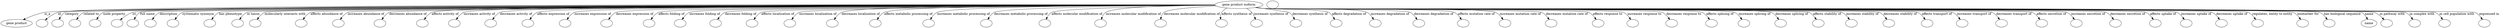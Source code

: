 digraph {
	graph [bb="0,0,9263.6,122"];
	node [label="\N"];
	"gene product isoform"	 [height=0.5,
		label="gene product isoform",
		pos="4633,104",
		width=2.3819];
	"gene product"	 [height=0.5,
		pos="56.025,18",
		width=1.5563];
	"gene product isoform" -> "gene product"	 [label=is_a,
		lp="193.3,61",
		pos="e,85.486,33.379 4546.9,103.74 3937.3,101.88 292.66,89.808 181.47,68 151.21,62.064 118.93,49.028 94.689,37.754"];
	id	 [color=black,
		height=0.5,
		label="",
		pos="157.03,18",
		width=0.75];
	"gene product isoform" -> id	 [color=black,
		label=id,
		lp="244.47,61",
		pos="e,174.04,32.368 4547,103.94 3942,103.4 345.57,98.93 238.14,68 217.8,62.147 197.54,49.662 182.36,38.633",
		style=solid];
	category	 [color=black,
		height=0.5,
		label="",
		pos="229.03,18",
		width=0.75];
	"gene product isoform" -> category	 [color=black,
		label=category,
		lp="295.12,61",
		pos="e,238.18,35.327 4547,103.78 3939.5,102.19 321.01,91.706 270.83,68 259.87,62.819 250.75,53.212 243.87,43.792",
		style=solid];
	"related to"	 [color=black,
		height=0.5,
		label="",
		pos="301.03,18",
		width=0.75];
	"gene product isoform" -> "related to"	 [color=black,
		label="related to",
		lp="366.26,61",
		pos="e,309.13,35.288 4546.9,103.79 3944.7,102.28 388.43,92.296 339.55,68 329.14,62.825 320.74,53.351 314.48,44.031",
		style=solid];
	"node property"	 [color=black,
		height=0.5,
		label="",
		pos="374.03,18",
		width=0.75];
	"gene product isoform" -> "node property"	 [color=black,
		label="node property",
		lp="452.1,61",
		pos="e,382.23,35.291 4546.9,103.78 3950.8,102.17 460.93,91.766 412.88,68 402.43,62.829 393.97,53.356 387.64,44.036",
		style=solid];
	iri	 [color=black,
		height=0.5,
		label="",
		pos="446.03,18",
		width=0.75];
	"gene product isoform" -> iri	 [color=black,
		label=iri,
		lp="531.25,61",
		pos="e,462.43,32.359 4547.1,103.9 3965.5,103.15 624.48,97.569 524.58,68 504.76,62.131 485.13,49.646 470.46,38.621",
		style=solid];
	"full name"	 [color=black,
		height=0.5,
		label="",
		pos="518.03,18",
		width=0.75];
	"gene product isoform" -> "full name"	 [color=black,
		label="full name",
		lp="584.65,61",
		pos="e,526.52,35.301 4547.1,103.75 3963.5,101.95 604.21,90.668 557.77,68 547.09,62.787 538.38,53.174 531.87,43.759",
		style=solid];
	description	 [color=black,
		height=0.5,
		label="",
		pos="590.03,18",
		width=0.75];
	"gene product isoform" -> description	 [color=black,
		label=description,
		lp="664.13,61",
		pos="e,599.49,35.334 4547.3,103.71 3970.6,101.72 678.77,89.406 632.82,68 621.72,62.828 612.41,53.222 605.34,43.801",
		style=solid];
	"systematic synonym"	 [color=black,
		height=0.5,
		label="",
		pos="672.03,18",
		width=0.75];
	"gene product isoform" -> "systematic synonym"	 [color=black,
		label="systematic synonym",
		lp="775.99,61",
		pos="e,682.18,34.869 4546.8,103.67 3976.2,101.46 763.37,88.101 718.09,68 706.24,62.741 696.08,52.791 688.34,43.144",
		style=solid];
	"has phenotype"	 [color=black,
		height=0.5,
		label="",
		pos="809.03,18",
		width=0.75];
	"gene product isoform" -> "has phenotype"	 [color=black,
		label="has phenotype",
		lp="895.27,61",
		pos="e,819.02,34.863 4547.2,103.65 3989.1,101.31 898.12,87.506 854.55,68 842.78,62.732 832.73,52.782 825.09,43.136",
		style=solid];
	"in taxon"	 [color=black,
		height=0.5,
		label="",
		pos="910.03,18",
		width=0.75];
	"gene product isoform" -> "in taxon"	 [color=black,
		label="in taxon",
		lp="981.77,61",
		pos="e,920.93,34.887 4546.9,103.61 3997.2,101.05 1001.1,86.271 958.53,68 946.2,62.711 935.45,52.617 927.22,42.875",
		style=solid];
	"molecularly interacts with"	 [color=black,
		height=0.5,
		label="",
		pos="982.03,18",
		width=0.75];
	"gene product isoform" -> "molecularly interacts with"	 [color=black,
		label="molecularly interacts with",
		lp="1099.1,61",
		pos="e,991.82,35.34 4547.2,103.62 4004,101.16 1067.2,86.976 1025.9,68 1014.5,62.783 1004.9,53.034 997.62,43.52",
		style=solid];
	"affects abundance of"	 [color=black,
		height=0.5,
		label="",
		pos="1149,18",
		width=0.75];
	"gene product isoform" -> "affects abundance of"	 [color=black,
		label="affects abundance of",
		lp="1253.8,61",
		pos="e,1159.3,34.867 4547,103.56 4018.6,100.81 1235,85.481 1195.5,68 1183.6,62.737 1173.3,52.787 1165.5,43.141",
		style=solid];
	"increases abundance of"	 [color=black,
		height=0.5,
		label="",
		pos="1288,18",
		width=0.75];
	"gene product isoform" -> "increases abundance of"	 [color=black,
		label="increases abundance of",
		lp="1399.9,61",
		pos="e,1298.2,34.863 4547.1,103.52 4031.9,100.62 1372,84.797 1334.2,68 1322.3,62.732 1312.2,52.781 1304.4,43.135",
		style=solid];
	"decreases abundance of"	 [color=black,
		height=0.5,
		label="",
		pos="1441,18",
		width=0.75];
	"gene product isoform" -> "decreases abundance of"	 [color=black,
		label="decreases abundance of",
		lp="1553.1,61",
		pos="e,1451.1,34.857 4546.9,103.95 4049.1,103.57 1558.7,100.07 1486.9,68 1475.1,62.725 1465,52.773 1457.2,43.129",
		style=solid];
	"affects activity of"	 [color=black,
		height=0.5,
		label="",
		pos="1596,18",
		width=0.75];
	"gene product isoform" -> "affects activity of"	 [color=black,
		label="affects activity of",
		lp="1691.9,61",
		pos="e,1606.3,34.858 4546.9,103.9 4063.8,103.2 1710.4,98.256 1642.3,68 1630.4,62.726 1620.2,52.775 1612.5,43.13",
		style=solid];
	"increases activity of"	 [color=black,
		height=0.5,
		label="",
		pos="1717,18",
		width=0.75];
	"gene product isoform" -> "increases activity of"	 [color=black,
		label="increases activity of",
		lp="1820,61",
		pos="e,1727.2,34.854 4546.9,103.85 4075.8,102.94 1828.2,97.066 1763.1,68 1751.2,62.721 1741.1,52.768 1733.3,43.124",
		style=solid];
	"decreases activity of"	 [color=black,
		height=0.5,
		label="",
		pos="1852,18",
		width=0.75];
	"gene product isoform" -> "decreases activity of"	 [color=black,
		label="decreases activity of",
		lp="1955.2,61",
		pos="e,1862.1,34.848 4547.3,103.8 4090.2,102.64 1959.6,95.755 1897.7,68 1886,62.713 1875.9,52.76 1868.2,43.117",
		style=solid];
	"affects expression of"	 [color=black,
		height=0.5,
		label="",
		pos="1989,18",
		width=0.75];
	"gene product isoform" -> "affects expression of"	 [color=black,
		label="affects expression of",
		lp="2093.8,61",
		pos="e,1999.3,34.851 4547.3,103.73 4104.3,102.25 2094.1,94.076 2035.4,68 2023.5,62.717 2013.3,52.764 2005.5,43.121",
		style=solid];
	"increases expression of"	 [color=black,
		height=0.5,
		label="",
		pos="2128,18",
		width=0.75];
	"gene product isoform" -> "increases expression of"	 [color=black,
		label="increases expression of",
		lp="2239.9,61",
		pos="e,2138.2,34.845 4547.3,103.67 4119,101.9 2229.5,92.691 2174.2,68 2162.3,62.709 2152.2,52.756 2144.4,43.114",
		style=solid];
	"decreases expression of"	 [color=black,
		height=0.5,
		label="",
		pos="2281,18",
		width=0.75];
	"gene product isoform" -> "decreases expression of"	 [color=black,
		label="decreases expression of",
		lp="2393.1,61",
		pos="e,2291.1,34.838 4547.2,103.59 4135.3,101.48 2378.4,91.171 2326.9,68 2315.1,62.7 2305,52.745 2297.3,43.104",
		style=solid];
	"affects folding of"	 [color=black,
		height=0.5,
		label="",
		pos="2436,18",
		width=0.75];
	"gene product isoform" -> "affects folding of"	 [color=black,
		label="affects folding of",
		lp="2530.1,61",
		pos="e,2446.1,34.833 4547.2,103.49 4152.5,101.01 2529.7,89.532 2481.9,68 2470.1,62.694 2460,52.737 2452.3,43.098",
		style=solid];
	"increases folding of"	 [color=black,
		height=0.5,
		label="",
		pos="2555,18",
		width=0.75];
	"gene product isoform" -> "increases folding of"	 [color=black,
		label="increases folding of",
		lp="2656.2,61",
		pos="e,2565.1,34.827 4547.2,103.4 4166.2,100.64 2645.6,88.342 2600.6,68 2588.9,62.685 2578.8,52.728 2571.1,43.09",
		style=solid];
	"decreases folding of"	 [color=black,
		height=0.5,
		label="",
		pos="2688,18",
		width=0.75];
	"gene product isoform" -> "decreases folding of"	 [color=black,
		label="decreases folding of",
		lp="2790.4,61",
		pos="e,2698,34.818 4547.3,103.3 4182.4,100.2 2775.1,87.019 2733.3,68 2721.6,62.674 2711.6,52.715 2704,43.079",
		style=solid];
	"affects localization of"	 [color=black,
		height=0.5,
		label="",
		pos="2824,18",
		width=0.75];
	"gene product isoform" -> "affects localization of"	 [color=black,
		label="affects localization of",
		lp="2929.5,61",
		pos="e,2833.9,34.809 4547.4,103.17 4199.3,99.7 2907.5,85.647 2869,68 2857.3,62.662 2847.4,52.702 2839.9,43.067",
		style=solid];
	"increases localization of"	 [color=black,
		height=0.5,
		label="",
		pos="2968,18",
		width=0.75];
	"gene product isoform" -> "increases localization of"	 [color=black,
		label="increases localization of",
		lp="3080.7,61",
		pos="e,2977.8,34.799 4547.2,103.01 4217.3,99.113 3047.9,84.17 3012.8,68 3001.1,62.649 2991.3,52.686 2983.8,43.054",
		style=solid];
	"decreases localization of"	 [color=black,
		height=0.5,
		label="",
		pos="3126,18",
		width=0.75];
	"gene product isoform" -> "decreases localization of"	 [color=black,
		label="decreases localization of",
		lp="3239.8,61",
		pos="e,3136,35.279 4547.2,103.77 4243.3,102.72 3233,97.051 3170.4,68 3159,62.707 3149.3,52.946 3141.9,43.444",
		style=solid];
	"affects metabolic processing of"	 [color=black,
		height=0.5,
		label="",
		pos="3287,18",
		width=0.75];
	"gene product isoform" -> "affects metabolic processing of"	 [color=black,
		label="affects metabolic processing of",
		lp="3417.2,61",
		pos="e,3296.5,35.25 4547.2,103.54 4265.5,101.78 3384.6,94.213 3329.7,68 3318.7,62.724 3309.4,53.101 3302.3,43.696",
		style=solid];
	"increases metabolic processing of"	 [color=black,
		height=0.5,
		label="",
		pos="3484,18",
		width=0.75];
	"gene product isoform" -> "increases metabolic processing of"	 [color=black,
		label="increases metabolic processing of",
		lp="3620.3,61",
		pos="e,3493.1,35.217 4547.1,103.13 4294.8,100.32 3571.1,90.335 3525.5,68 3514.6,62.683 3505.6,53.053 3498.8,43.653",
		style=solid];
	"decreases metabolic processing of"	 [color=black,
		height=0.5,
		label="",
		pos="3696,18",
		width=0.75];
	"gene product isoform" -> "decreases metabolic processing of"	 [color=black,
		label="decreases metabolic processing of",
		lp="3830.5,61",
		pos="e,3704.3,35.645 4547.2,102.53 4329.5,98.545 3769.8,86.546 3734.2,68 3724,62.732 3715.8,53.424 3709.6,44.256",
		style=solid];
	"affects molecular modification of"	 [color=black,
		height=0.5,
		label="",
		pos="3910,18",
		width=0.75];
	"gene product isoform" -> "affects molecular modification of"	 [color=black,
		label="affects molecular modification of",
		lp="4037,61",
		pos="e,3916.7,35.533 4547.8,101.59 4369,96.265 3968.9,82.767 3943.1,68 3933.8,62.71 3926.7,53.649 3921.4,44.682",
		style=solid];
	"increases molecular modification of"	 [color=black,
		height=0.5,
		label="",
		pos="4119,18",
		width=0.75];
	"gene product isoform" -> "increases molecular modification of"	 [color=black,
		label="increases molecular modification of",
		lp="4245.1,61",
		pos="e,4123.4,35.831 4547.7,102.2 4416.7,98.774 4177.5,89.618 4144.8,68 4136.8,62.678 4131.1,54.015 4127.1,45.383",
		style=solid];
	"decreases molecular modification of"	 [color=black,
		height=0.5,
		label="",
		pos="4342,18",
		width=0.75];
	"gene product isoform" -> "decreases molecular modification of"	 [color=black,
		label="decreases molecular modification of",
		lp="4460.3,61",
		pos="e,4343.3,36.414 4552.4,97.782 4476.8,91.259 4373.3,80.262 4358.5,68 4351.9,62.531 4347.9,54.352 4345.5,46.186",
		style=solid];
	"affects synthesis of"	 [color=black,
		height=0.5,
		label="",
		pos="4568,18",
		width=0.75];
	"gene product isoform" -> "affects synthesis of"	 [color=black,
		label="affects synthesis of",
		lp="4622.6,61",
		pos="e,4564.2,35.846 4590.3,88.178 4581.8,83.047 4574,76.431 4569,68 4565,61.442 4563.7,53.485 4563.6,45.865",
		style=solid];
	"increases synthesis of"	 [color=black,
		height=0.5,
		label="",
		pos="4698,18",
		width=0.75];
	"gene product isoform" -> "increases synthesis of"	 [color=black,
		label="increases synthesis of",
		lp="4745.7,61",
		pos="e,4692.5,35.72 4657.6,86.689 4664.2,81.246 4670.9,74.851 4676,68 4681.2,61.175 4685.4,52.969 4688.7,45.197",
		style=solid];
	"decreases synthesis of"	 [color=black,
		height=0.5,
		label="",
		pos="4842,18",
		width=0.75];
	"gene product isoform" -> "decreases synthesis of"	 [color=black,
		label="decreases synthesis of",
		lp="4885.8,61",
		pos="e,4835.1,35.434 4696.2,91.741 4746,81.979 4807.6,69.679 4810,68 4818.6,62.117 4825.4,53.1 4830.5,44.335",
		style=solid];
	"affects degradation of"	 [color=black,
		height=0.5,
		label="",
		pos="4989,18",
		width=0.75];
	"gene product isoform" -> "affects degradation of"	 [color=black,
		label="affects degradation of",
		lp="5028.9,61",
		pos="e,4981,35.465 4694.4,91.367 4705.6,89.36 4717.1,87.466 4728,86 4777.5,79.342 4908.4,92.246 4952,68 4961.8,62.573 4969.7,53.362 4975.7,\
44.313",
		style=solid];
	"increases degradation of"	 [color=black,
		height=0.5,
		label="",
		pos="5134,18",
		width=0.75];
	"gene product isoform" -> "increases degradation of"	 [color=black,
		label="increases degradation of",
		lp="5180,61",
		pos="e,5125.4,35.131 4693.6,91.222 4705,89.191 4716.9,87.326 4728,86 4768.5,81.199 5057.8,86.534 5094,68 5104.6,62.576 5113.4,52.929 \
5119.9,43.545",
		style=solid];
	"decreases degradation of"	 [color=black,
		height=0.5,
		label="",
		pos="5293,18",
		width=0.75];
	"gene product isoform" -> "decreases degradation of"	 [color=black,
		label="decreases degradation of",
		lp="5339.2,61",
		pos="e,5284.1,35.204 4693.4,91.132 4704.8,89.096 4716.8,87.253 4728,86 4785.9,79.559 5199.8,93.819 5252,68 5262.8,62.667 5271.8,53.035 \
5278.5,43.638",
		style=solid];
	"affects mutation rate of"	 [color=black,
		height=0.5,
		label="",
		pos="5454,18",
		width=0.75];
	"gene product isoform" -> "affects mutation rate of"	 [color=black,
		label="affects mutation rate of",
		lp="5496,61",
		pos="e,5444.8,35.249 4693.1,91.104 4704.7,89.057 4716.7,87.217 4728,86 4765.8,81.949 5377.8,84.508 5412,68 5423,62.723 5432.1,53.099 \
5439,43.694",
		style=solid];
	"increases mutation rate of"	 [color=black,
		height=0.5,
		label="",
		pos="5607,18",
		width=0.75];
	"gene product isoform" -> "increases mutation rate of"	 [color=black,
		label="increases mutation rate of",
		lp="5656.1,61",
		pos="e,5597.8,35.27 4692.9,91.105 4704.5,89.044 4716.6,87.198 4728,86 4774.3,81.154 5523.1,88.097 5565,68 5576,62.749 5585.1,53.13 5592.1,\
43.721",
		style=solid];
	"decreases mutation rate of"	 [color=black,
		height=0.5,
		label="",
		pos="5774,18",
		width=0.75];
	"gene product isoform" -> "decreases mutation rate of"	 [color=black,
		label="decreases mutation rate of",
		lp="5824.3,61",
		pos="e,5764.8,35.286 4692.9,91.072 4704.5,89.014 4716.6,87.178 4728,86 4783.5,80.287 5681.7,92.015 5732,68 5743,62.769 5752.1,53.153 \
5759.1,43.741",
		style=solid];
	"affects response to"	 [color=black,
		height=0.5,
		label="",
		pos="5944,18",
		width=0.75];
	"gene product isoform" -> "affects response to"	 [color=black,
		label="affects response to",
		lp="5973,61",
		pos="e,5934.8,35.298 4692.8,91.048 4704.5,88.992 4716.6,87.163 4728,86 4792.9,79.404 5843.1,96.004 5902,68 5913,62.783 5922.1,53.169 \
5929.1,43.755",
		style=solid];
	"increases response to"	 [color=black,
		height=0.5,
		label="",
		pos="6071,18",
		width=0.75];
	"gene product isoform" -> "increases response to"	 [color=black,
		label="increases response to",
		lp="6107.1,61",
		pos="e,6061.8,35.304 4692.8,91.034 4704.5,88.979 4716.6,87.154 4728,86 4799.9,78.744 5963.7,98.984 6029,68 6040,62.791 6049.2,53.179 \
6056.1,43.764",
		style=solid];
	"decreases response to"	 [color=black,
		height=0.5,
		label="",
		pos="6212,18",
		width=0.75];
	"gene product isoform" -> "decreases response to"	 [color=black,
		label="decreases response to",
		lp="6249.3,61",
		pos="e,6202.8,35.31 4692.8,91.022 4704.5,88.968 4716.6,87.146 4728,86 4767.9,82.006 6133.8,85.146 6170,68 6181,62.799 6190.2,53.188 6197.1,\
43.771",
		style=solid];
	"affects splicing of"	 [color=black,
		height=0.5,
		label="",
		pos="6356,18",
		width=0.75];
	"gene product isoform" -> "affects splicing of"	 [color=black,
		label="affects splicing of",
		lp="6383.1,61",
		pos="e,6346.8,35.315 4692.8,91.011 4704.5,88.959 4716.6,87.14 4728,86 4771.9,81.632 6274.2,86.836 6314,68 6325,62.805 6334.2,53.195 6341.1,\
43.777",
		style=solid];
	"increases splicing of"	 [color=black,
		height=0.5,
		label="",
		pos="6479,18",
		width=0.75];
	"gene product isoform" -> "increases splicing of"	 [color=black,
		label="increases splicing of",
		lp="6513.2,61",
		pos="e,6469.8,35.319 4692.6,91.049 4704.3,88.978 4716.5,87.144 4728,86 4775.3,81.313 6394.1,88.279 6437,68 6448,62.81 6457.2,53.2 6464.1,\
43.782",
		style=solid];
	"decreases splicing of"	 [color=black,
		height=0.5,
		label="",
		pos="6616,18",
		width=0.75];
	"gene product isoform" -> "decreases splicing of"	 [color=black,
		label="decreases splicing of",
		lp="6651.3,61",
		pos="e,6606.8,35.322 4692.6,91.041 4704.3,88.972 4716.5,87.139 4728,86 4779.1,80.957 6527.7,89.886 6574,68 6585,62.814 6594.2,53.205 \
6601.1,43.786",
		style=solid];
	"affects stability of"	 [color=black,
		height=0.5,
		label="",
		pos="6756,18",
		width=0.75];
	"gene product isoform" -> "affects stability of"	 [color=black,
		label="affects stability of",
		lp="6783.4,61",
		pos="e,6746.8,35.325 4692.6,91.035 4704.3,88.966 4716.5,87.135 4728,86 4782.9,80.593 6664.1,91.529 6714,68 6725,62.818 6734.2,53.209 \
6741.1,43.79",
		style=solid];
	"increases stability of"	 [color=black,
		height=0.5,
		label="",
		pos="6880,18",
		width=0.75];
	"gene product isoform" -> "increases stability of"	 [color=black,
		label="increases stability of",
		lp="6914.6,61",
		pos="e,6870.8,35.328 4692.6,91.03 4704.3,88.961 4716.5,87.132 4728,86 4786.4,80.271 6785,92.983 6838,68 6849,62.821 6858.2,53.213 6865.1,\
43.793",
		style=solid];
	"decreases stability of"	 [color=black,
		height=0.5,
		label="",
		pos="7018,18",
		width=0.75];
	"gene product isoform" -> "decreases stability of"	 [color=black,
		label="decreases stability of",
		lp="7053.7,61",
		pos="e,7008.8,35.33 4692.6,91.025 4704.3,88.957 4716.5,87.129 4728,86 4790.2,79.913 6919.5,94.602 6976,68 6987,62.823 6996.2,53.216 7003.1,\
43.796",
		style=solid];
	"affects transport of"	 [color=black,
		height=0.5,
		label="",
		pos="7158,18",
		width=0.75];
	"gene product isoform" -> "affects transport of"	 [color=black,
		label="affects transport of",
		lp="7187.8,61",
		pos="e,7148.8,35.332 4692.6,91.021 4704.3,88.953 4716.5,87.126 4728,86 4794,79.549 7056,96.245 7116,68 7127,62.826 7136.2,53.219 7143.1,\
43.799",
		style=solid];
	"increases transport of"	 [color=black,
		height=0.5,
		label="",
		pos="7286,18",
		width=0.75];
	"gene product isoform" -> "increases transport of"	 [color=black,
		label="increases transport of",
		lp="7322.9,61",
		pos="e,7276.8,35.334 4692.6,91.017 4704.3,88.95 4716.5,87.124 4728,86 4797.6,79.217 7180.8,97.747 7244,68 7255,62.828 7264.2,53.222 7271.1,\
43.801",
		style=solid];
	"decreases transport of"	 [color=black,
		height=0.5,
		label="",
		pos="7429,18",
		width=0.75];
	"gene product isoform" -> "decreases transport of"	 [color=black,
		label="decreases transport of",
		lp="7467.1,61",
		pos="e,7419.8,35.335 4692.6,91.014 4704.3,88.947 4716.5,87.122 4728,86 4764.8,82.423 7353.6,83.712 7387,68 7398,62.83 7407.2,53.224 7414.1,\
43.803",
		style=solid];
	"affects secretion of"	 [color=black,
		height=0.5,
		label="",
		pos="7574,18",
		width=0.75];
	"gene product isoform" -> "affects secretion of"	 [color=black,
		label="affects secretion of",
		lp="7604.2,61",
		pos="e,7564.8,35.337 4692.6,91.011 4704.3,88.944 4716.5,87.12 4728,86 4766.8,82.235 7496.8,84.563 7532,68 7543,62.832 7552.2,53.226 7559.1,\
43.805",
		style=solid];
	"increases secretion of"	 [color=black,
		height=0.5,
		label="",
		pos="7703,18",
		width=0.75];
	"gene product isoform" -> "increases secretion of"	 [color=black,
		label="increases secretion of",
		lp="7740.3,61",
		pos="e,7693.8,35.338 4692.6,91.008 4704.3,88.941 4716.5,87.118 4728,86 4768.6,82.067 7624.2,85.32 7661,68 7672,62.834 7681.2,53.228 7688.1,\
43.806",
		style=solid];
	"decreases secretion of"	 [color=black,
		height=0.5,
		label="",
		pos="7846,18",
		width=0.75];
	"gene product isoform" -> "decreases secretion of"	 [color=black,
		label="decreases secretion of",
		lp="7884.4,61",
		pos="e,7836.8,35.339 4692.6,91.005 4704.3,88.939 4716.5,87.117 4728,86 4770.5,81.881 7765.4,86.159 7804,68 7815,62.835 7824.2,53.23 7831.1,\
43.808",
		style=solid];
	"affects uptake of"	 [color=black,
		height=0.5,
		label="",
		pos="7992,18",
		width=0.75];
	"gene product isoform" -> "affects uptake of"	 [color=black,
		label="affects uptake of",
		lp="8015.5,61",
		pos="e,7982.8,35.341 4692.6,91.003 4704.3,88.937 4716.5,87.115 4728,86 4772.6,81.692 7909.5,87.015 7950,68 7961,62.837 7970.2,53.232 \
7977.1,43.81",
		style=solid];
	"increases uptake of"	 [color=black,
		height=0.5,
		label="",
		pos="8108,18",
		width=0.75];
	"gene product isoform" -> "increases uptake of"	 [color=black,
		label="increases uptake of",
		lp="8138.7,61",
		pos="e,8098.8,35.342 4692.6,91.001 4704.3,88.935 4716.5,87.114 4728,86 4774.2,81.541 8024.1,87.695 8066,68 8077,62.838 8086.2,53.233 \
8093.1,43.811",
		style=solid];
	"decreases uptake of"	 [color=black,
		height=0.5,
		label="",
		pos="8238,18",
		width=0.75];
	"gene product isoform" -> "decreases uptake of"	 [color=black,
		label="decreases uptake of",
		lp="8269.8,61",
		pos="e,8228.8,35.342 4692.6,90.999 4704.3,88.933 4716.5,87.113 4728,86 4776,81.372 8152.4,88.458 8196,68 8207,62.839 8216.2,53.234 8223.1,\
43.812",
		style=solid];
	"regulates, entity to entity"	 [color=black,
		height=0.5,
		label="",
		pos="8371,18",
		width=0.75];
	"gene product isoform" -> "regulates, entity to entity"	 [color=black,
		label="regulates, entity to entity",
		lp="8417.6,61",
		pos="e,8361.8,35.343 4692.6,90.998 4704.3,88.932 4716.5,87.112 4728,86 4777.8,81.2 8283.7,89.238 8329,68 8340,62.84 8349.2,53.235 8356.1,\
43.813",
		style=solid];
	"biomarker for"	 [color=black,
		height=0.5,
		label="",
		pos="8533,18",
		width=0.75];
	"gene product isoform" -> "biomarker for"	 [color=black,
		label="biomarker for",
		lp="8548.7,61",
		pos="e,8523.8,35.344 4692.6,90.996 4704.3,88.93 4716.5,87.11 4728,86 4780,80.989 8443.7,90.189 8491,68 8502,62.841 8511.2,53.237 8518.1,\
43.814",
		style=solid];
	"has biological sequence"	 [color=black,
		height=0.5,
		label="",
		pos="8633,18",
		width=0.75];
	"gene product isoform" -> "has biological sequence"	 [color=black,
		label="has biological sequence",
		lp="8676.5,61",
		pos="e,8623.8,35.345 4692.6,90.994 4704.3,88.929 4716.5,87.11 4728,86 4781.4,80.859 8542.4,90.775 8591,68 8602,62.842 8611.2,53.238 8618.1,\
43.815",
		style=solid];
	name	 [height=0.5,
		pos="8778,18",
		width=0.81271];
	"gene product isoform" -> name	 [color=black,
		label=name,
		lp="8777.2,61",
		pos="e,8772.2,35.689 4692.6,90.993 4704.3,88.927 4716.5,87.109 4728,86 4783.6,80.657 8698.3,95.257 8747,68 8756.2,62.892 8762.9,53.868 \
8767.8,44.879",
		style=solid];
	"in pathway with"	 [color=black,
		height=0.5,
		label="",
		pos="8852,18",
		width=0.75];
	"gene product isoform" -> "in pathway with"	 [color=black,
		label="in pathway with",
		lp="8864.1,61",
		pos="e,8839.3,34.474 4692.6,90.992 4704.3,88.927 4716.5,87.108 4728,86 4784.3,80.593 8743.3,88.254 8796,68 8810,62.639 8822.7,52.038 \
8832.4,41.971",
		style=solid];
	"in complex with"	 [color=black,
		height=0.5,
		label="",
		pos="8955,18",
		width=0.75];
	"gene product isoform" -> "in complex with"	 [color=black,
		label="in complex with",
		lp="8977.5,61",
		pos="e,8945.8,35.346 4692.6,90.991 4704.3,88.926 4716.5,87.108 4728,86 4785.9,80.441 8860.4,92.664 8913,68 8924,62.844 8933.2,53.24 8940.1,\
43.817",
		style=solid];
	"in cell population with"	 [color=black,
		height=0.5,
		label="",
		pos="9069,18",
		width=0.75];
	"gene product isoform" -> "in cell population with"	 [color=black,
		label="in cell population with",
		lp="9109.2,61",
		pos="e,9059.8,35.347 4692.6,90.99 4704.3,88.925 4716.5,87.107 4728,86 4787.5,80.293 8973,93.333 9027,68 9038,62.844 9047.2,53.241 9054.1,\
43.817",
		style=solid];
	"expressed in"	 [color=black,
		height=0.5,
		label="",
		pos="9218,18",
		width=0.75];
	"gene product isoform" -> "expressed in"	 [color=black,
		label="expressed in",
		lp="9228.8,61",
		pos="e,9208.8,35.347 4692.6,90.989 4704.3,88.924 4716.5,87.106 4728,86 4789.5,80.1 9120.1,94.207 9176,68 9187,62.845 9196.2,53.241 9203.1,\
43.818",
		style=solid];
	"macromolecular machine name"	 [color=black,
		height=0.5,
		label="",
		pos="4764,104",
		width=0.75];
}

